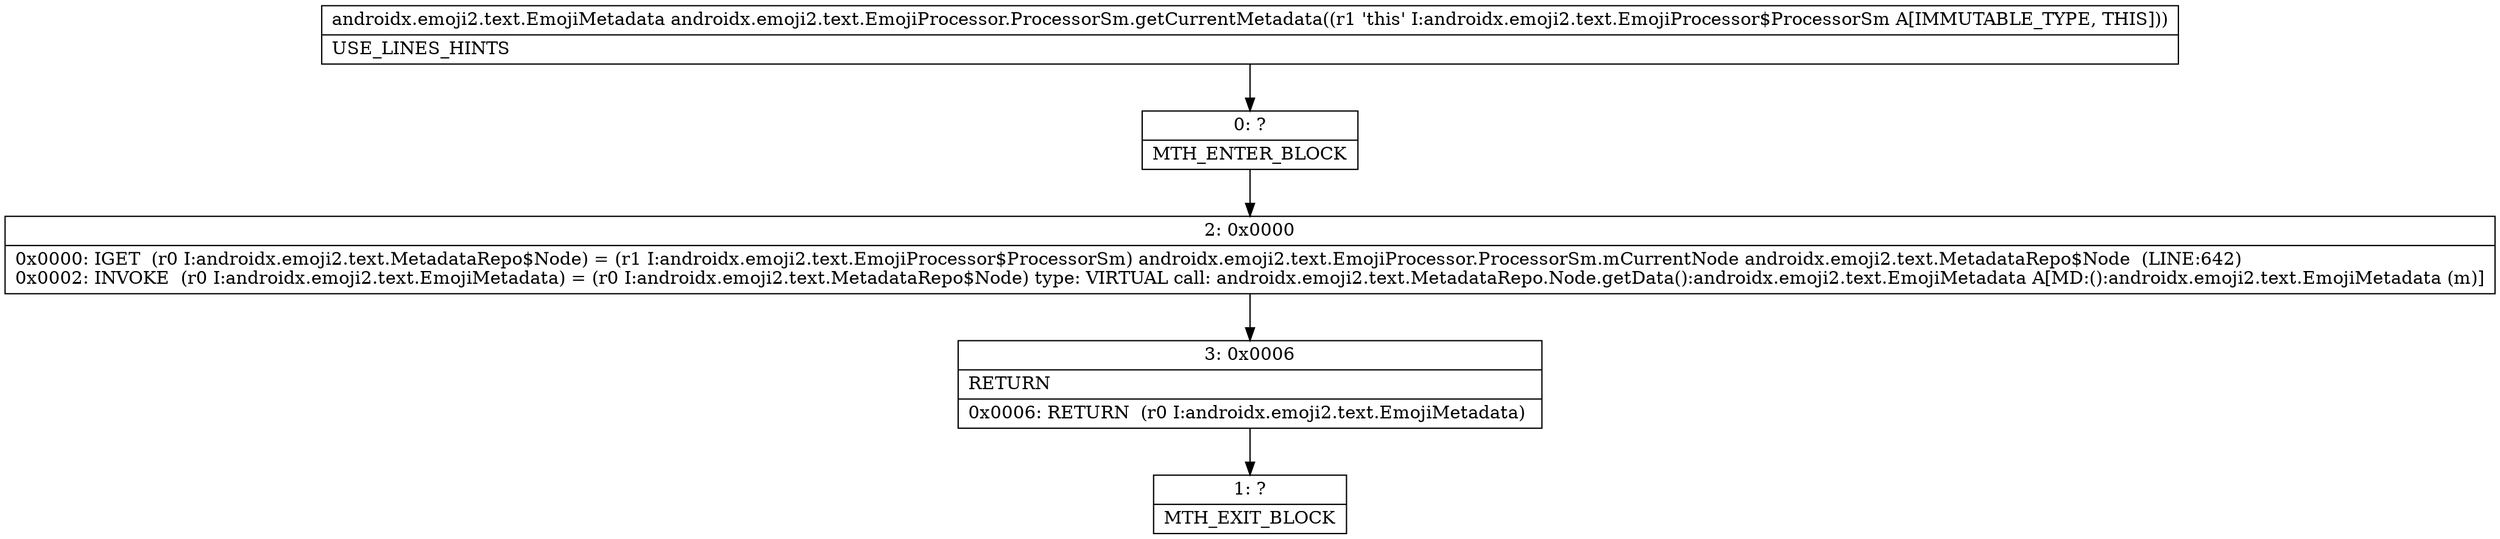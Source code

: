 digraph "CFG forandroidx.emoji2.text.EmojiProcessor.ProcessorSm.getCurrentMetadata()Landroidx\/emoji2\/text\/EmojiMetadata;" {
Node_0 [shape=record,label="{0\:\ ?|MTH_ENTER_BLOCK\l}"];
Node_2 [shape=record,label="{2\:\ 0x0000|0x0000: IGET  (r0 I:androidx.emoji2.text.MetadataRepo$Node) = (r1 I:androidx.emoji2.text.EmojiProcessor$ProcessorSm) androidx.emoji2.text.EmojiProcessor.ProcessorSm.mCurrentNode androidx.emoji2.text.MetadataRepo$Node  (LINE:642)\l0x0002: INVOKE  (r0 I:androidx.emoji2.text.EmojiMetadata) = (r0 I:androidx.emoji2.text.MetadataRepo$Node) type: VIRTUAL call: androidx.emoji2.text.MetadataRepo.Node.getData():androidx.emoji2.text.EmojiMetadata A[MD:():androidx.emoji2.text.EmojiMetadata (m)]\l}"];
Node_3 [shape=record,label="{3\:\ 0x0006|RETURN\l|0x0006: RETURN  (r0 I:androidx.emoji2.text.EmojiMetadata) \l}"];
Node_1 [shape=record,label="{1\:\ ?|MTH_EXIT_BLOCK\l}"];
MethodNode[shape=record,label="{androidx.emoji2.text.EmojiMetadata androidx.emoji2.text.EmojiProcessor.ProcessorSm.getCurrentMetadata((r1 'this' I:androidx.emoji2.text.EmojiProcessor$ProcessorSm A[IMMUTABLE_TYPE, THIS]))  | USE_LINES_HINTS\l}"];
MethodNode -> Node_0;Node_0 -> Node_2;
Node_2 -> Node_3;
Node_3 -> Node_1;
}

